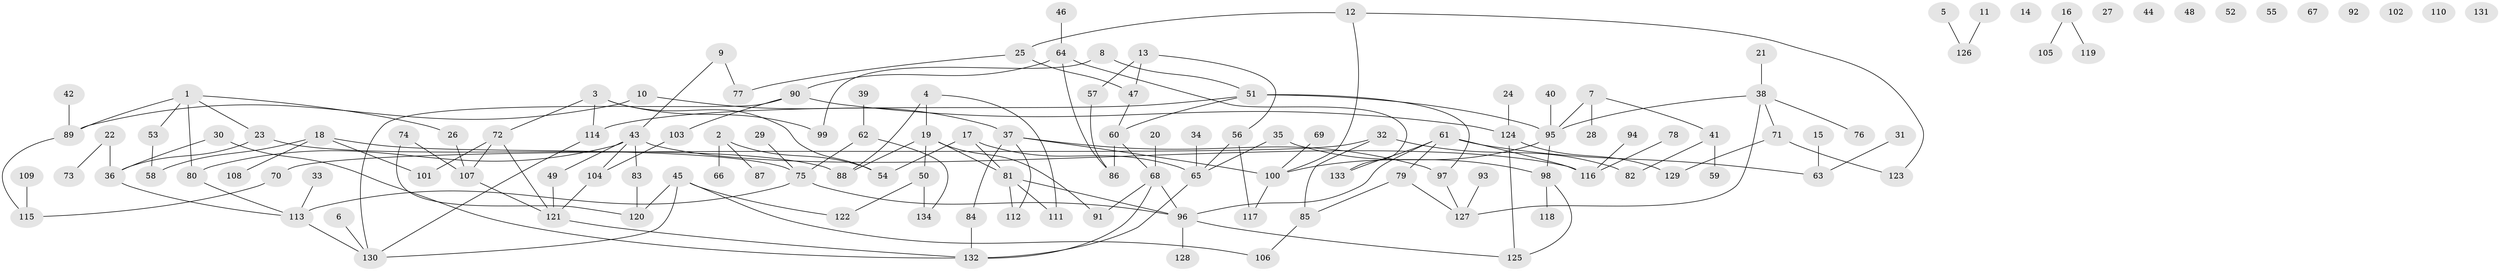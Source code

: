 // Generated by graph-tools (version 1.1) at 2025/33/03/09/25 02:33:47]
// undirected, 134 vertices, 164 edges
graph export_dot {
graph [start="1"]
  node [color=gray90,style=filled];
  1;
  2;
  3;
  4;
  5;
  6;
  7;
  8;
  9;
  10;
  11;
  12;
  13;
  14;
  15;
  16;
  17;
  18;
  19;
  20;
  21;
  22;
  23;
  24;
  25;
  26;
  27;
  28;
  29;
  30;
  31;
  32;
  33;
  34;
  35;
  36;
  37;
  38;
  39;
  40;
  41;
  42;
  43;
  44;
  45;
  46;
  47;
  48;
  49;
  50;
  51;
  52;
  53;
  54;
  55;
  56;
  57;
  58;
  59;
  60;
  61;
  62;
  63;
  64;
  65;
  66;
  67;
  68;
  69;
  70;
  71;
  72;
  73;
  74;
  75;
  76;
  77;
  78;
  79;
  80;
  81;
  82;
  83;
  84;
  85;
  86;
  87;
  88;
  89;
  90;
  91;
  92;
  93;
  94;
  95;
  96;
  97;
  98;
  99;
  100;
  101;
  102;
  103;
  104;
  105;
  106;
  107;
  108;
  109;
  110;
  111;
  112;
  113;
  114;
  115;
  116;
  117;
  118;
  119;
  120;
  121;
  122;
  123;
  124;
  125;
  126;
  127;
  128;
  129;
  130;
  131;
  132;
  133;
  134;
  1 -- 23;
  1 -- 26;
  1 -- 53;
  1 -- 80;
  1 -- 89;
  2 -- 54;
  2 -- 66;
  2 -- 87;
  3 -- 54;
  3 -- 72;
  3 -- 99;
  3 -- 114;
  4 -- 19;
  4 -- 88;
  4 -- 111;
  5 -- 126;
  6 -- 130;
  7 -- 28;
  7 -- 41;
  7 -- 95;
  8 -- 51;
  8 -- 99;
  9 -- 43;
  9 -- 77;
  10 -- 37;
  10 -- 89;
  11 -- 126;
  12 -- 25;
  12 -- 100;
  12 -- 123;
  13 -- 47;
  13 -- 56;
  13 -- 57;
  15 -- 63;
  16 -- 105;
  16 -- 119;
  17 -- 54;
  17 -- 65;
  17 -- 81;
  18 -- 58;
  18 -- 75;
  18 -- 101;
  18 -- 108;
  19 -- 50;
  19 -- 81;
  19 -- 88;
  19 -- 91;
  20 -- 68;
  21 -- 38;
  22 -- 36;
  22 -- 73;
  23 -- 36;
  23 -- 88;
  24 -- 124;
  25 -- 47;
  25 -- 77;
  26 -- 107;
  29 -- 75;
  30 -- 36;
  30 -- 132;
  31 -- 63;
  32 -- 70;
  32 -- 82;
  32 -- 85;
  33 -- 113;
  34 -- 65;
  35 -- 65;
  35 -- 98;
  36 -- 113;
  37 -- 84;
  37 -- 97;
  37 -- 100;
  37 -- 112;
  38 -- 71;
  38 -- 76;
  38 -- 95;
  38 -- 127;
  39 -- 62;
  40 -- 95;
  41 -- 59;
  41 -- 82;
  42 -- 89;
  43 -- 49;
  43 -- 80;
  43 -- 83;
  43 -- 104;
  43 -- 116;
  45 -- 106;
  45 -- 120;
  45 -- 122;
  45 -- 130;
  46 -- 64;
  47 -- 60;
  49 -- 121;
  50 -- 122;
  50 -- 134;
  51 -- 60;
  51 -- 95;
  51 -- 97;
  51 -- 114;
  53 -- 58;
  56 -- 65;
  56 -- 117;
  57 -- 86;
  60 -- 68;
  60 -- 86;
  61 -- 63;
  61 -- 79;
  61 -- 96;
  61 -- 116;
  61 -- 133;
  62 -- 75;
  62 -- 134;
  64 -- 86;
  64 -- 90;
  64 -- 133;
  65 -- 132;
  68 -- 91;
  68 -- 96;
  68 -- 132;
  69 -- 100;
  70 -- 115;
  71 -- 123;
  71 -- 129;
  72 -- 101;
  72 -- 107;
  72 -- 121;
  74 -- 107;
  74 -- 120;
  75 -- 96;
  75 -- 113;
  78 -- 116;
  79 -- 85;
  79 -- 127;
  80 -- 113;
  81 -- 96;
  81 -- 111;
  81 -- 112;
  83 -- 120;
  84 -- 132;
  85 -- 106;
  89 -- 115;
  90 -- 103;
  90 -- 124;
  90 -- 130;
  93 -- 127;
  94 -- 116;
  95 -- 98;
  95 -- 100;
  96 -- 125;
  96 -- 128;
  97 -- 127;
  98 -- 118;
  98 -- 125;
  100 -- 117;
  103 -- 104;
  104 -- 121;
  107 -- 121;
  109 -- 115;
  113 -- 130;
  114 -- 130;
  121 -- 132;
  124 -- 125;
  124 -- 129;
}
